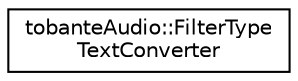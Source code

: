 digraph "Graphical Class Hierarchy"
{
  edge [fontname="Helvetica",fontsize="10",labelfontname="Helvetica",labelfontsize="10"];
  node [fontname="Helvetica",fontsize="10",shape=record];
  rankdir="LR";
  Node0 [label="tobanteAudio::FilterType\lTextConverter",height=0.2,width=0.4,color="black", fillcolor="white", style="filled",URL="$structtobanteAudio_1_1FilterTypeTextConverter.html",tooltip="Text & float converter for filter type. "];
}
